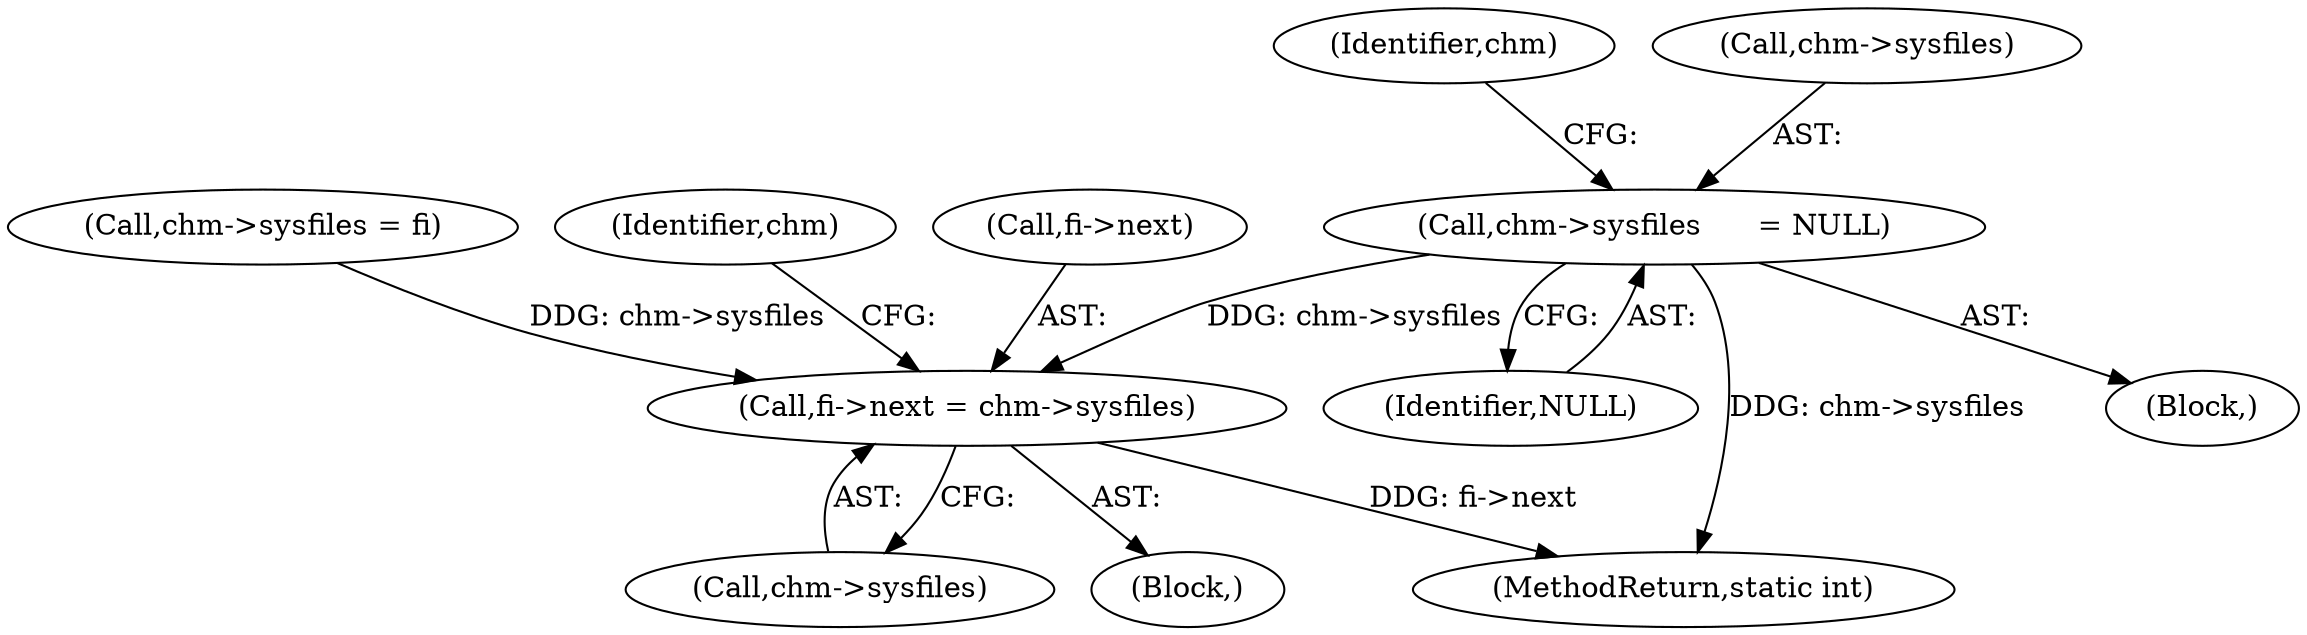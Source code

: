 digraph "0_libmspack_8759da8db6ec9e866cb8eb143313f397f925bb4f@pointer" {
"1000157" [label="(Call,chm->sysfiles      = NULL)"];
"1001024" [label="(Call,fi->next = chm->sysfiles)"];
"1001031" [label="(Call,chm->sysfiles = fi)"];
"1001028" [label="(Call,chm->sysfiles)"];
"1001071" [label="(MethodReturn,static int)"];
"1000130" [label="(Block,)"];
"1001033" [label="(Identifier,chm)"];
"1001025" [label="(Call,fi->next)"];
"1001024" [label="(Call,fi->next = chm->sysfiles)"];
"1000164" [label="(Identifier,chm)"];
"1000922" [label="(Block,)"];
"1000161" [label="(Identifier,NULL)"];
"1000158" [label="(Call,chm->sysfiles)"];
"1000157" [label="(Call,chm->sysfiles      = NULL)"];
"1000157" -> "1000130"  [label="AST: "];
"1000157" -> "1000161"  [label="CFG: "];
"1000158" -> "1000157"  [label="AST: "];
"1000161" -> "1000157"  [label="AST: "];
"1000164" -> "1000157"  [label="CFG: "];
"1000157" -> "1001071"  [label="DDG: chm->sysfiles"];
"1000157" -> "1001024"  [label="DDG: chm->sysfiles"];
"1001024" -> "1000922"  [label="AST: "];
"1001024" -> "1001028"  [label="CFG: "];
"1001025" -> "1001024"  [label="AST: "];
"1001028" -> "1001024"  [label="AST: "];
"1001033" -> "1001024"  [label="CFG: "];
"1001024" -> "1001071"  [label="DDG: fi->next"];
"1001031" -> "1001024"  [label="DDG: chm->sysfiles"];
}
